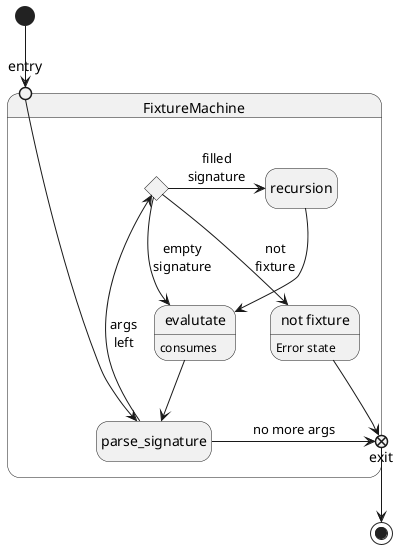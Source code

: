 @startuml
top to bottom direction
hide empty description


state FixtureMachine {
    state entry <<entrypoint>>
    state exit <<exitpoint>>
    state c <<choice>>
    state "not fixture" as not_fixture : Error state
    state evalutate : consumes
    entry --> parse_signature
    parse_signature --> c : args\nleft 
    c -> recursion : filled\nsignature
    c -> evalutate : empty\nsignature
    recursion --> evalutate
    evalutate --> parse_signature
    c --> not_fixture: not\nfixture
    not_fixture -> exit
    parse_signature -> exit :  no more args
}

[*] --> entry
exit --> [*]
@enduml